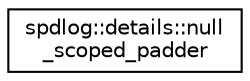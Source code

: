 digraph "Иерархия классов. Графический вид."
{
  edge [fontname="Helvetica",fontsize="10",labelfontname="Helvetica",labelfontsize="10"];
  node [fontname="Helvetica",fontsize="10",shape=record];
  rankdir="LR";
  Node0 [label="spdlog::details::null\l_scoped_padder",height=0.2,width=0.4,color="black", fillcolor="white", style="filled",URL="$structspdlog_1_1details_1_1null__scoped__padder.html"];
}
